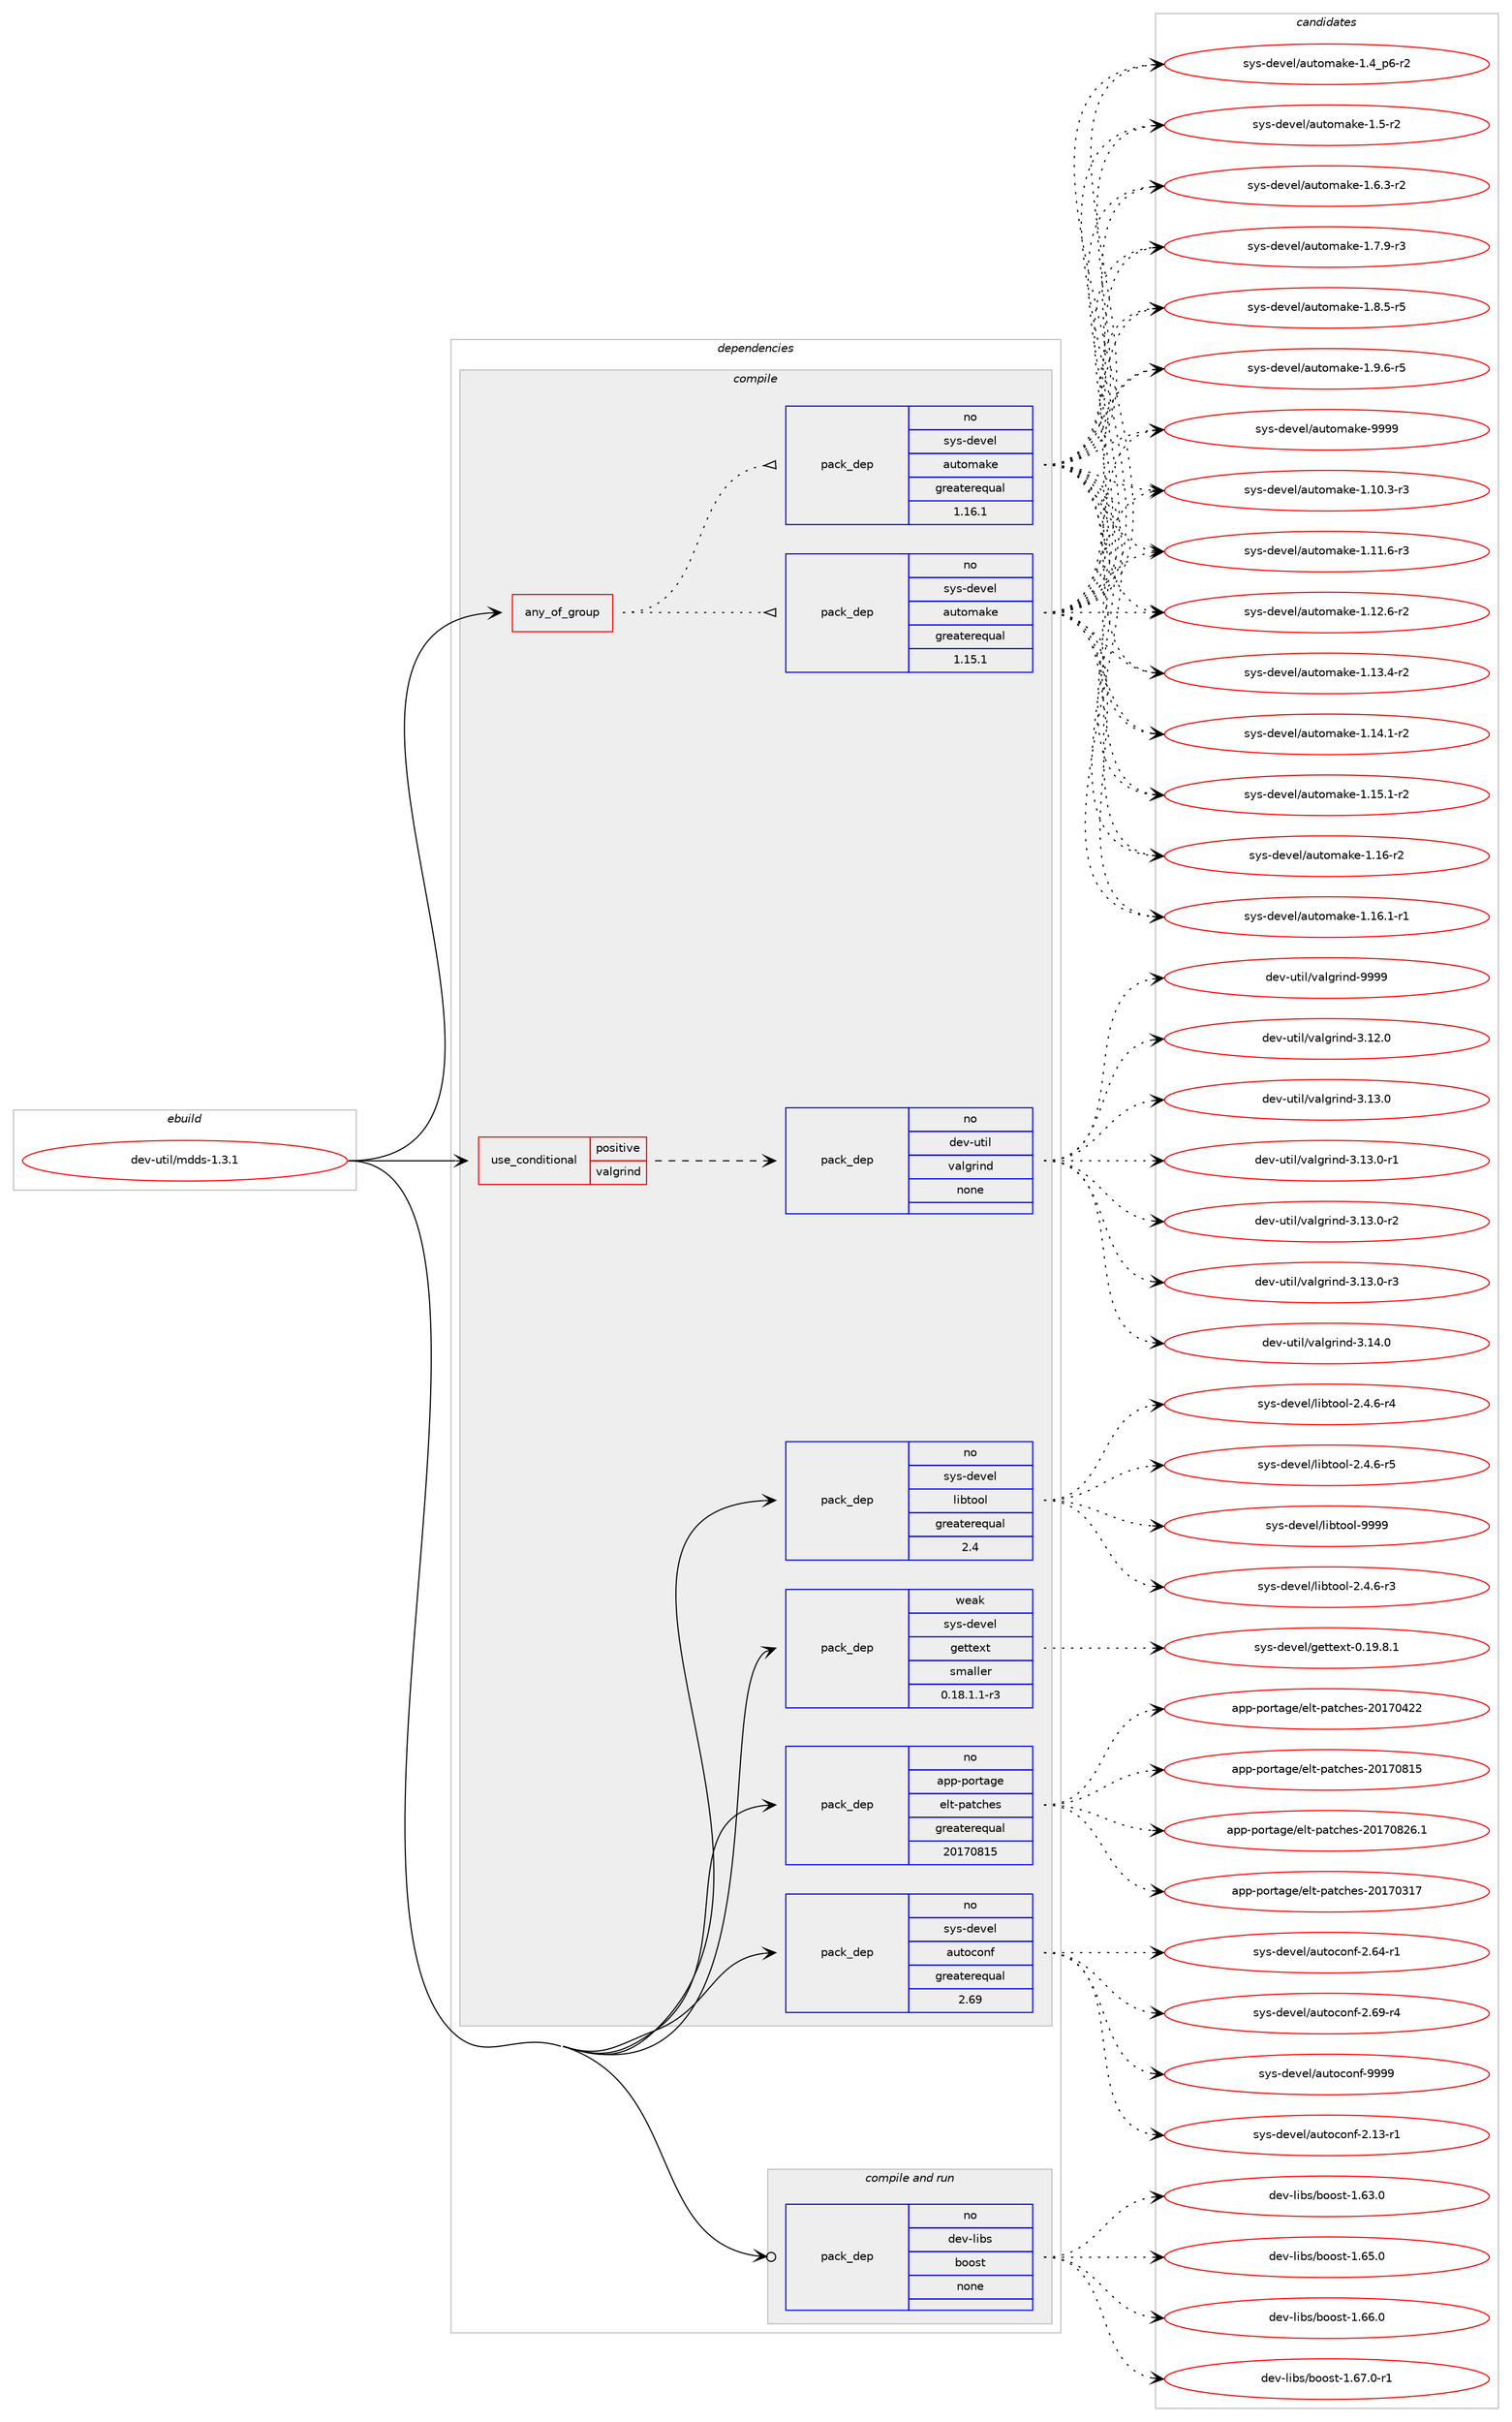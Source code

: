 digraph prolog {

# *************
# Graph options
# *************

newrank=true;
concentrate=true;
compound=true;
graph [rankdir=LR,fontname=Helvetica,fontsize=10,ranksep=1.5];#, ranksep=2.5, nodesep=0.2];
edge  [arrowhead=vee];
node  [fontname=Helvetica,fontsize=10];

# **********
# The ebuild
# **********

subgraph cluster_leftcol {
color=gray;
rank=same;
label=<<i>ebuild</i>>;
id [label="dev-util/mdds-1.3.1", color=red, width=4, href="../dev-util/mdds-1.3.1.svg"];
}

# ****************
# The dependencies
# ****************

subgraph cluster_midcol {
color=gray;
label=<<i>dependencies</i>>;
subgraph cluster_compile {
fillcolor="#eeeeee";
style=filled;
label=<<i>compile</i>>;
subgraph any23090 {
dependency1547456 [label=<<TABLE BORDER="0" CELLBORDER="1" CELLSPACING="0" CELLPADDING="4"><TR><TD CELLPADDING="10">any_of_group</TD></TR></TABLE>>, shape=none, color=red];subgraph pack1099059 {
dependency1547457 [label=<<TABLE BORDER="0" CELLBORDER="1" CELLSPACING="0" CELLPADDING="4" WIDTH="220"><TR><TD ROWSPAN="6" CELLPADDING="30">pack_dep</TD></TR><TR><TD WIDTH="110">no</TD></TR><TR><TD>sys-devel</TD></TR><TR><TD>automake</TD></TR><TR><TD>greaterequal</TD></TR><TR><TD>1.16.1</TD></TR></TABLE>>, shape=none, color=blue];
}
dependency1547456:e -> dependency1547457:w [weight=20,style="dotted",arrowhead="oinv"];
subgraph pack1099060 {
dependency1547458 [label=<<TABLE BORDER="0" CELLBORDER="1" CELLSPACING="0" CELLPADDING="4" WIDTH="220"><TR><TD ROWSPAN="6" CELLPADDING="30">pack_dep</TD></TR><TR><TD WIDTH="110">no</TD></TR><TR><TD>sys-devel</TD></TR><TR><TD>automake</TD></TR><TR><TD>greaterequal</TD></TR><TR><TD>1.15.1</TD></TR></TABLE>>, shape=none, color=blue];
}
dependency1547456:e -> dependency1547458:w [weight=20,style="dotted",arrowhead="oinv"];
}
id:e -> dependency1547456:w [weight=20,style="solid",arrowhead="vee"];
subgraph cond424714 {
dependency1547459 [label=<<TABLE BORDER="0" CELLBORDER="1" CELLSPACING="0" CELLPADDING="4"><TR><TD ROWSPAN="3" CELLPADDING="10">use_conditional</TD></TR><TR><TD>positive</TD></TR><TR><TD>valgrind</TD></TR></TABLE>>, shape=none, color=red];
subgraph pack1099061 {
dependency1547460 [label=<<TABLE BORDER="0" CELLBORDER="1" CELLSPACING="0" CELLPADDING="4" WIDTH="220"><TR><TD ROWSPAN="6" CELLPADDING="30">pack_dep</TD></TR><TR><TD WIDTH="110">no</TD></TR><TR><TD>dev-util</TD></TR><TR><TD>valgrind</TD></TR><TR><TD>none</TD></TR><TR><TD></TD></TR></TABLE>>, shape=none, color=blue];
}
dependency1547459:e -> dependency1547460:w [weight=20,style="dashed",arrowhead="vee"];
}
id:e -> dependency1547459:w [weight=20,style="solid",arrowhead="vee"];
subgraph pack1099062 {
dependency1547461 [label=<<TABLE BORDER="0" CELLBORDER="1" CELLSPACING="0" CELLPADDING="4" WIDTH="220"><TR><TD ROWSPAN="6" CELLPADDING="30">pack_dep</TD></TR><TR><TD WIDTH="110">no</TD></TR><TR><TD>app-portage</TD></TR><TR><TD>elt-patches</TD></TR><TR><TD>greaterequal</TD></TR><TR><TD>20170815</TD></TR></TABLE>>, shape=none, color=blue];
}
id:e -> dependency1547461:w [weight=20,style="solid",arrowhead="vee"];
subgraph pack1099063 {
dependency1547462 [label=<<TABLE BORDER="0" CELLBORDER="1" CELLSPACING="0" CELLPADDING="4" WIDTH="220"><TR><TD ROWSPAN="6" CELLPADDING="30">pack_dep</TD></TR><TR><TD WIDTH="110">no</TD></TR><TR><TD>sys-devel</TD></TR><TR><TD>autoconf</TD></TR><TR><TD>greaterequal</TD></TR><TR><TD>2.69</TD></TR></TABLE>>, shape=none, color=blue];
}
id:e -> dependency1547462:w [weight=20,style="solid",arrowhead="vee"];
subgraph pack1099064 {
dependency1547463 [label=<<TABLE BORDER="0" CELLBORDER="1" CELLSPACING="0" CELLPADDING="4" WIDTH="220"><TR><TD ROWSPAN="6" CELLPADDING="30">pack_dep</TD></TR><TR><TD WIDTH="110">no</TD></TR><TR><TD>sys-devel</TD></TR><TR><TD>libtool</TD></TR><TR><TD>greaterequal</TD></TR><TR><TD>2.4</TD></TR></TABLE>>, shape=none, color=blue];
}
id:e -> dependency1547463:w [weight=20,style="solid",arrowhead="vee"];
subgraph pack1099065 {
dependency1547464 [label=<<TABLE BORDER="0" CELLBORDER="1" CELLSPACING="0" CELLPADDING="4" WIDTH="220"><TR><TD ROWSPAN="6" CELLPADDING="30">pack_dep</TD></TR><TR><TD WIDTH="110">weak</TD></TR><TR><TD>sys-devel</TD></TR><TR><TD>gettext</TD></TR><TR><TD>smaller</TD></TR><TR><TD>0.18.1.1-r3</TD></TR></TABLE>>, shape=none, color=blue];
}
id:e -> dependency1547464:w [weight=20,style="solid",arrowhead="vee"];
}
subgraph cluster_compileandrun {
fillcolor="#eeeeee";
style=filled;
label=<<i>compile and run</i>>;
subgraph pack1099066 {
dependency1547465 [label=<<TABLE BORDER="0" CELLBORDER="1" CELLSPACING="0" CELLPADDING="4" WIDTH="220"><TR><TD ROWSPAN="6" CELLPADDING="30">pack_dep</TD></TR><TR><TD WIDTH="110">no</TD></TR><TR><TD>dev-libs</TD></TR><TR><TD>boost</TD></TR><TR><TD>none</TD></TR><TR><TD></TD></TR></TABLE>>, shape=none, color=blue];
}
id:e -> dependency1547465:w [weight=20,style="solid",arrowhead="odotvee"];
}
subgraph cluster_run {
fillcolor="#eeeeee";
style=filled;
label=<<i>run</i>>;
}
}

# **************
# The candidates
# **************

subgraph cluster_choices {
rank=same;
color=gray;
label=<<i>candidates</i>>;

subgraph choice1099059 {
color=black;
nodesep=1;
choice11512111545100101118101108479711711611110997107101454946494846514511451 [label="sys-devel/automake-1.10.3-r3", color=red, width=4,href="../sys-devel/automake-1.10.3-r3.svg"];
choice11512111545100101118101108479711711611110997107101454946494946544511451 [label="sys-devel/automake-1.11.6-r3", color=red, width=4,href="../sys-devel/automake-1.11.6-r3.svg"];
choice11512111545100101118101108479711711611110997107101454946495046544511450 [label="sys-devel/automake-1.12.6-r2", color=red, width=4,href="../sys-devel/automake-1.12.6-r2.svg"];
choice11512111545100101118101108479711711611110997107101454946495146524511450 [label="sys-devel/automake-1.13.4-r2", color=red, width=4,href="../sys-devel/automake-1.13.4-r2.svg"];
choice11512111545100101118101108479711711611110997107101454946495246494511450 [label="sys-devel/automake-1.14.1-r2", color=red, width=4,href="../sys-devel/automake-1.14.1-r2.svg"];
choice11512111545100101118101108479711711611110997107101454946495346494511450 [label="sys-devel/automake-1.15.1-r2", color=red, width=4,href="../sys-devel/automake-1.15.1-r2.svg"];
choice1151211154510010111810110847971171161111099710710145494649544511450 [label="sys-devel/automake-1.16-r2", color=red, width=4,href="../sys-devel/automake-1.16-r2.svg"];
choice11512111545100101118101108479711711611110997107101454946495446494511449 [label="sys-devel/automake-1.16.1-r1", color=red, width=4,href="../sys-devel/automake-1.16.1-r1.svg"];
choice115121115451001011181011084797117116111109971071014549465295112544511450 [label="sys-devel/automake-1.4_p6-r2", color=red, width=4,href="../sys-devel/automake-1.4_p6-r2.svg"];
choice11512111545100101118101108479711711611110997107101454946534511450 [label="sys-devel/automake-1.5-r2", color=red, width=4,href="../sys-devel/automake-1.5-r2.svg"];
choice115121115451001011181011084797117116111109971071014549465446514511450 [label="sys-devel/automake-1.6.3-r2", color=red, width=4,href="../sys-devel/automake-1.6.3-r2.svg"];
choice115121115451001011181011084797117116111109971071014549465546574511451 [label="sys-devel/automake-1.7.9-r3", color=red, width=4,href="../sys-devel/automake-1.7.9-r3.svg"];
choice115121115451001011181011084797117116111109971071014549465646534511453 [label="sys-devel/automake-1.8.5-r5", color=red, width=4,href="../sys-devel/automake-1.8.5-r5.svg"];
choice115121115451001011181011084797117116111109971071014549465746544511453 [label="sys-devel/automake-1.9.6-r5", color=red, width=4,href="../sys-devel/automake-1.9.6-r5.svg"];
choice115121115451001011181011084797117116111109971071014557575757 [label="sys-devel/automake-9999", color=red, width=4,href="../sys-devel/automake-9999.svg"];
dependency1547457:e -> choice11512111545100101118101108479711711611110997107101454946494846514511451:w [style=dotted,weight="100"];
dependency1547457:e -> choice11512111545100101118101108479711711611110997107101454946494946544511451:w [style=dotted,weight="100"];
dependency1547457:e -> choice11512111545100101118101108479711711611110997107101454946495046544511450:w [style=dotted,weight="100"];
dependency1547457:e -> choice11512111545100101118101108479711711611110997107101454946495146524511450:w [style=dotted,weight="100"];
dependency1547457:e -> choice11512111545100101118101108479711711611110997107101454946495246494511450:w [style=dotted,weight="100"];
dependency1547457:e -> choice11512111545100101118101108479711711611110997107101454946495346494511450:w [style=dotted,weight="100"];
dependency1547457:e -> choice1151211154510010111810110847971171161111099710710145494649544511450:w [style=dotted,weight="100"];
dependency1547457:e -> choice11512111545100101118101108479711711611110997107101454946495446494511449:w [style=dotted,weight="100"];
dependency1547457:e -> choice115121115451001011181011084797117116111109971071014549465295112544511450:w [style=dotted,weight="100"];
dependency1547457:e -> choice11512111545100101118101108479711711611110997107101454946534511450:w [style=dotted,weight="100"];
dependency1547457:e -> choice115121115451001011181011084797117116111109971071014549465446514511450:w [style=dotted,weight="100"];
dependency1547457:e -> choice115121115451001011181011084797117116111109971071014549465546574511451:w [style=dotted,weight="100"];
dependency1547457:e -> choice115121115451001011181011084797117116111109971071014549465646534511453:w [style=dotted,weight="100"];
dependency1547457:e -> choice115121115451001011181011084797117116111109971071014549465746544511453:w [style=dotted,weight="100"];
dependency1547457:e -> choice115121115451001011181011084797117116111109971071014557575757:w [style=dotted,weight="100"];
}
subgraph choice1099060 {
color=black;
nodesep=1;
choice11512111545100101118101108479711711611110997107101454946494846514511451 [label="sys-devel/automake-1.10.3-r3", color=red, width=4,href="../sys-devel/automake-1.10.3-r3.svg"];
choice11512111545100101118101108479711711611110997107101454946494946544511451 [label="sys-devel/automake-1.11.6-r3", color=red, width=4,href="../sys-devel/automake-1.11.6-r3.svg"];
choice11512111545100101118101108479711711611110997107101454946495046544511450 [label="sys-devel/automake-1.12.6-r2", color=red, width=4,href="../sys-devel/automake-1.12.6-r2.svg"];
choice11512111545100101118101108479711711611110997107101454946495146524511450 [label="sys-devel/automake-1.13.4-r2", color=red, width=4,href="../sys-devel/automake-1.13.4-r2.svg"];
choice11512111545100101118101108479711711611110997107101454946495246494511450 [label="sys-devel/automake-1.14.1-r2", color=red, width=4,href="../sys-devel/automake-1.14.1-r2.svg"];
choice11512111545100101118101108479711711611110997107101454946495346494511450 [label="sys-devel/automake-1.15.1-r2", color=red, width=4,href="../sys-devel/automake-1.15.1-r2.svg"];
choice1151211154510010111810110847971171161111099710710145494649544511450 [label="sys-devel/automake-1.16-r2", color=red, width=4,href="../sys-devel/automake-1.16-r2.svg"];
choice11512111545100101118101108479711711611110997107101454946495446494511449 [label="sys-devel/automake-1.16.1-r1", color=red, width=4,href="../sys-devel/automake-1.16.1-r1.svg"];
choice115121115451001011181011084797117116111109971071014549465295112544511450 [label="sys-devel/automake-1.4_p6-r2", color=red, width=4,href="../sys-devel/automake-1.4_p6-r2.svg"];
choice11512111545100101118101108479711711611110997107101454946534511450 [label="sys-devel/automake-1.5-r2", color=red, width=4,href="../sys-devel/automake-1.5-r2.svg"];
choice115121115451001011181011084797117116111109971071014549465446514511450 [label="sys-devel/automake-1.6.3-r2", color=red, width=4,href="../sys-devel/automake-1.6.3-r2.svg"];
choice115121115451001011181011084797117116111109971071014549465546574511451 [label="sys-devel/automake-1.7.9-r3", color=red, width=4,href="../sys-devel/automake-1.7.9-r3.svg"];
choice115121115451001011181011084797117116111109971071014549465646534511453 [label="sys-devel/automake-1.8.5-r5", color=red, width=4,href="../sys-devel/automake-1.8.5-r5.svg"];
choice115121115451001011181011084797117116111109971071014549465746544511453 [label="sys-devel/automake-1.9.6-r5", color=red, width=4,href="../sys-devel/automake-1.9.6-r5.svg"];
choice115121115451001011181011084797117116111109971071014557575757 [label="sys-devel/automake-9999", color=red, width=4,href="../sys-devel/automake-9999.svg"];
dependency1547458:e -> choice11512111545100101118101108479711711611110997107101454946494846514511451:w [style=dotted,weight="100"];
dependency1547458:e -> choice11512111545100101118101108479711711611110997107101454946494946544511451:w [style=dotted,weight="100"];
dependency1547458:e -> choice11512111545100101118101108479711711611110997107101454946495046544511450:w [style=dotted,weight="100"];
dependency1547458:e -> choice11512111545100101118101108479711711611110997107101454946495146524511450:w [style=dotted,weight="100"];
dependency1547458:e -> choice11512111545100101118101108479711711611110997107101454946495246494511450:w [style=dotted,weight="100"];
dependency1547458:e -> choice11512111545100101118101108479711711611110997107101454946495346494511450:w [style=dotted,weight="100"];
dependency1547458:e -> choice1151211154510010111810110847971171161111099710710145494649544511450:w [style=dotted,weight="100"];
dependency1547458:e -> choice11512111545100101118101108479711711611110997107101454946495446494511449:w [style=dotted,weight="100"];
dependency1547458:e -> choice115121115451001011181011084797117116111109971071014549465295112544511450:w [style=dotted,weight="100"];
dependency1547458:e -> choice11512111545100101118101108479711711611110997107101454946534511450:w [style=dotted,weight="100"];
dependency1547458:e -> choice115121115451001011181011084797117116111109971071014549465446514511450:w [style=dotted,weight="100"];
dependency1547458:e -> choice115121115451001011181011084797117116111109971071014549465546574511451:w [style=dotted,weight="100"];
dependency1547458:e -> choice115121115451001011181011084797117116111109971071014549465646534511453:w [style=dotted,weight="100"];
dependency1547458:e -> choice115121115451001011181011084797117116111109971071014549465746544511453:w [style=dotted,weight="100"];
dependency1547458:e -> choice115121115451001011181011084797117116111109971071014557575757:w [style=dotted,weight="100"];
}
subgraph choice1099061 {
color=black;
nodesep=1;
choice10010111845117116105108471189710810311410511010045514649504648 [label="dev-util/valgrind-3.12.0", color=red, width=4,href="../dev-util/valgrind-3.12.0.svg"];
choice10010111845117116105108471189710810311410511010045514649514648 [label="dev-util/valgrind-3.13.0", color=red, width=4,href="../dev-util/valgrind-3.13.0.svg"];
choice100101118451171161051084711897108103114105110100455146495146484511449 [label="dev-util/valgrind-3.13.0-r1", color=red, width=4,href="../dev-util/valgrind-3.13.0-r1.svg"];
choice100101118451171161051084711897108103114105110100455146495146484511450 [label="dev-util/valgrind-3.13.0-r2", color=red, width=4,href="../dev-util/valgrind-3.13.0-r2.svg"];
choice100101118451171161051084711897108103114105110100455146495146484511451 [label="dev-util/valgrind-3.13.0-r3", color=red, width=4,href="../dev-util/valgrind-3.13.0-r3.svg"];
choice10010111845117116105108471189710810311410511010045514649524648 [label="dev-util/valgrind-3.14.0", color=red, width=4,href="../dev-util/valgrind-3.14.0.svg"];
choice1001011184511711610510847118971081031141051101004557575757 [label="dev-util/valgrind-9999", color=red, width=4,href="../dev-util/valgrind-9999.svg"];
dependency1547460:e -> choice10010111845117116105108471189710810311410511010045514649504648:w [style=dotted,weight="100"];
dependency1547460:e -> choice10010111845117116105108471189710810311410511010045514649514648:w [style=dotted,weight="100"];
dependency1547460:e -> choice100101118451171161051084711897108103114105110100455146495146484511449:w [style=dotted,weight="100"];
dependency1547460:e -> choice100101118451171161051084711897108103114105110100455146495146484511450:w [style=dotted,weight="100"];
dependency1547460:e -> choice100101118451171161051084711897108103114105110100455146495146484511451:w [style=dotted,weight="100"];
dependency1547460:e -> choice10010111845117116105108471189710810311410511010045514649524648:w [style=dotted,weight="100"];
dependency1547460:e -> choice1001011184511711610510847118971081031141051101004557575757:w [style=dotted,weight="100"];
}
subgraph choice1099062 {
color=black;
nodesep=1;
choice97112112451121111141169710310147101108116451129711699104101115455048495548514955 [label="app-portage/elt-patches-20170317", color=red, width=4,href="../app-portage/elt-patches-20170317.svg"];
choice97112112451121111141169710310147101108116451129711699104101115455048495548525050 [label="app-portage/elt-patches-20170422", color=red, width=4,href="../app-portage/elt-patches-20170422.svg"];
choice97112112451121111141169710310147101108116451129711699104101115455048495548564953 [label="app-portage/elt-patches-20170815", color=red, width=4,href="../app-portage/elt-patches-20170815.svg"];
choice971121124511211111411697103101471011081164511297116991041011154550484955485650544649 [label="app-portage/elt-patches-20170826.1", color=red, width=4,href="../app-portage/elt-patches-20170826.1.svg"];
dependency1547461:e -> choice97112112451121111141169710310147101108116451129711699104101115455048495548514955:w [style=dotted,weight="100"];
dependency1547461:e -> choice97112112451121111141169710310147101108116451129711699104101115455048495548525050:w [style=dotted,weight="100"];
dependency1547461:e -> choice97112112451121111141169710310147101108116451129711699104101115455048495548564953:w [style=dotted,weight="100"];
dependency1547461:e -> choice971121124511211111411697103101471011081164511297116991041011154550484955485650544649:w [style=dotted,weight="100"];
}
subgraph choice1099063 {
color=black;
nodesep=1;
choice1151211154510010111810110847971171161119911111010245504649514511449 [label="sys-devel/autoconf-2.13-r1", color=red, width=4,href="../sys-devel/autoconf-2.13-r1.svg"];
choice1151211154510010111810110847971171161119911111010245504654524511449 [label="sys-devel/autoconf-2.64-r1", color=red, width=4,href="../sys-devel/autoconf-2.64-r1.svg"];
choice1151211154510010111810110847971171161119911111010245504654574511452 [label="sys-devel/autoconf-2.69-r4", color=red, width=4,href="../sys-devel/autoconf-2.69-r4.svg"];
choice115121115451001011181011084797117116111991111101024557575757 [label="sys-devel/autoconf-9999", color=red, width=4,href="../sys-devel/autoconf-9999.svg"];
dependency1547462:e -> choice1151211154510010111810110847971171161119911111010245504649514511449:w [style=dotted,weight="100"];
dependency1547462:e -> choice1151211154510010111810110847971171161119911111010245504654524511449:w [style=dotted,weight="100"];
dependency1547462:e -> choice1151211154510010111810110847971171161119911111010245504654574511452:w [style=dotted,weight="100"];
dependency1547462:e -> choice115121115451001011181011084797117116111991111101024557575757:w [style=dotted,weight="100"];
}
subgraph choice1099064 {
color=black;
nodesep=1;
choice1151211154510010111810110847108105981161111111084550465246544511451 [label="sys-devel/libtool-2.4.6-r3", color=red, width=4,href="../sys-devel/libtool-2.4.6-r3.svg"];
choice1151211154510010111810110847108105981161111111084550465246544511452 [label="sys-devel/libtool-2.4.6-r4", color=red, width=4,href="../sys-devel/libtool-2.4.6-r4.svg"];
choice1151211154510010111810110847108105981161111111084550465246544511453 [label="sys-devel/libtool-2.4.6-r5", color=red, width=4,href="../sys-devel/libtool-2.4.6-r5.svg"];
choice1151211154510010111810110847108105981161111111084557575757 [label="sys-devel/libtool-9999", color=red, width=4,href="../sys-devel/libtool-9999.svg"];
dependency1547463:e -> choice1151211154510010111810110847108105981161111111084550465246544511451:w [style=dotted,weight="100"];
dependency1547463:e -> choice1151211154510010111810110847108105981161111111084550465246544511452:w [style=dotted,weight="100"];
dependency1547463:e -> choice1151211154510010111810110847108105981161111111084550465246544511453:w [style=dotted,weight="100"];
dependency1547463:e -> choice1151211154510010111810110847108105981161111111084557575757:w [style=dotted,weight="100"];
}
subgraph choice1099065 {
color=black;
nodesep=1;
choice1151211154510010111810110847103101116116101120116454846495746564649 [label="sys-devel/gettext-0.19.8.1", color=red, width=4,href="../sys-devel/gettext-0.19.8.1.svg"];
dependency1547464:e -> choice1151211154510010111810110847103101116116101120116454846495746564649:w [style=dotted,weight="100"];
}
subgraph choice1099066 {
color=black;
nodesep=1;
choice1001011184510810598115479811111111511645494654514648 [label="dev-libs/boost-1.63.0", color=red, width=4,href="../dev-libs/boost-1.63.0.svg"];
choice1001011184510810598115479811111111511645494654534648 [label="dev-libs/boost-1.65.0", color=red, width=4,href="../dev-libs/boost-1.65.0.svg"];
choice1001011184510810598115479811111111511645494654544648 [label="dev-libs/boost-1.66.0", color=red, width=4,href="../dev-libs/boost-1.66.0.svg"];
choice10010111845108105981154798111111115116454946545546484511449 [label="dev-libs/boost-1.67.0-r1", color=red, width=4,href="../dev-libs/boost-1.67.0-r1.svg"];
dependency1547465:e -> choice1001011184510810598115479811111111511645494654514648:w [style=dotted,weight="100"];
dependency1547465:e -> choice1001011184510810598115479811111111511645494654534648:w [style=dotted,weight="100"];
dependency1547465:e -> choice1001011184510810598115479811111111511645494654544648:w [style=dotted,weight="100"];
dependency1547465:e -> choice10010111845108105981154798111111115116454946545546484511449:w [style=dotted,weight="100"];
}
}

}
